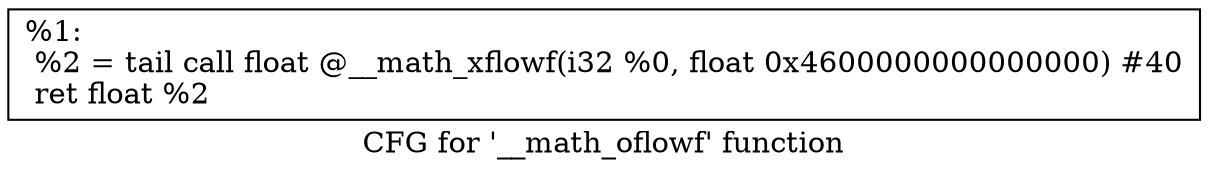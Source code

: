 digraph "CFG for '__math_oflowf' function" {
	label="CFG for '__math_oflowf' function";

	Node0x15568f0 [shape=record,label="{%1:\l  %2 = tail call float @__math_xflowf(i32 %0, float 0x4600000000000000) #40\l  ret float %2\l}"];
}
